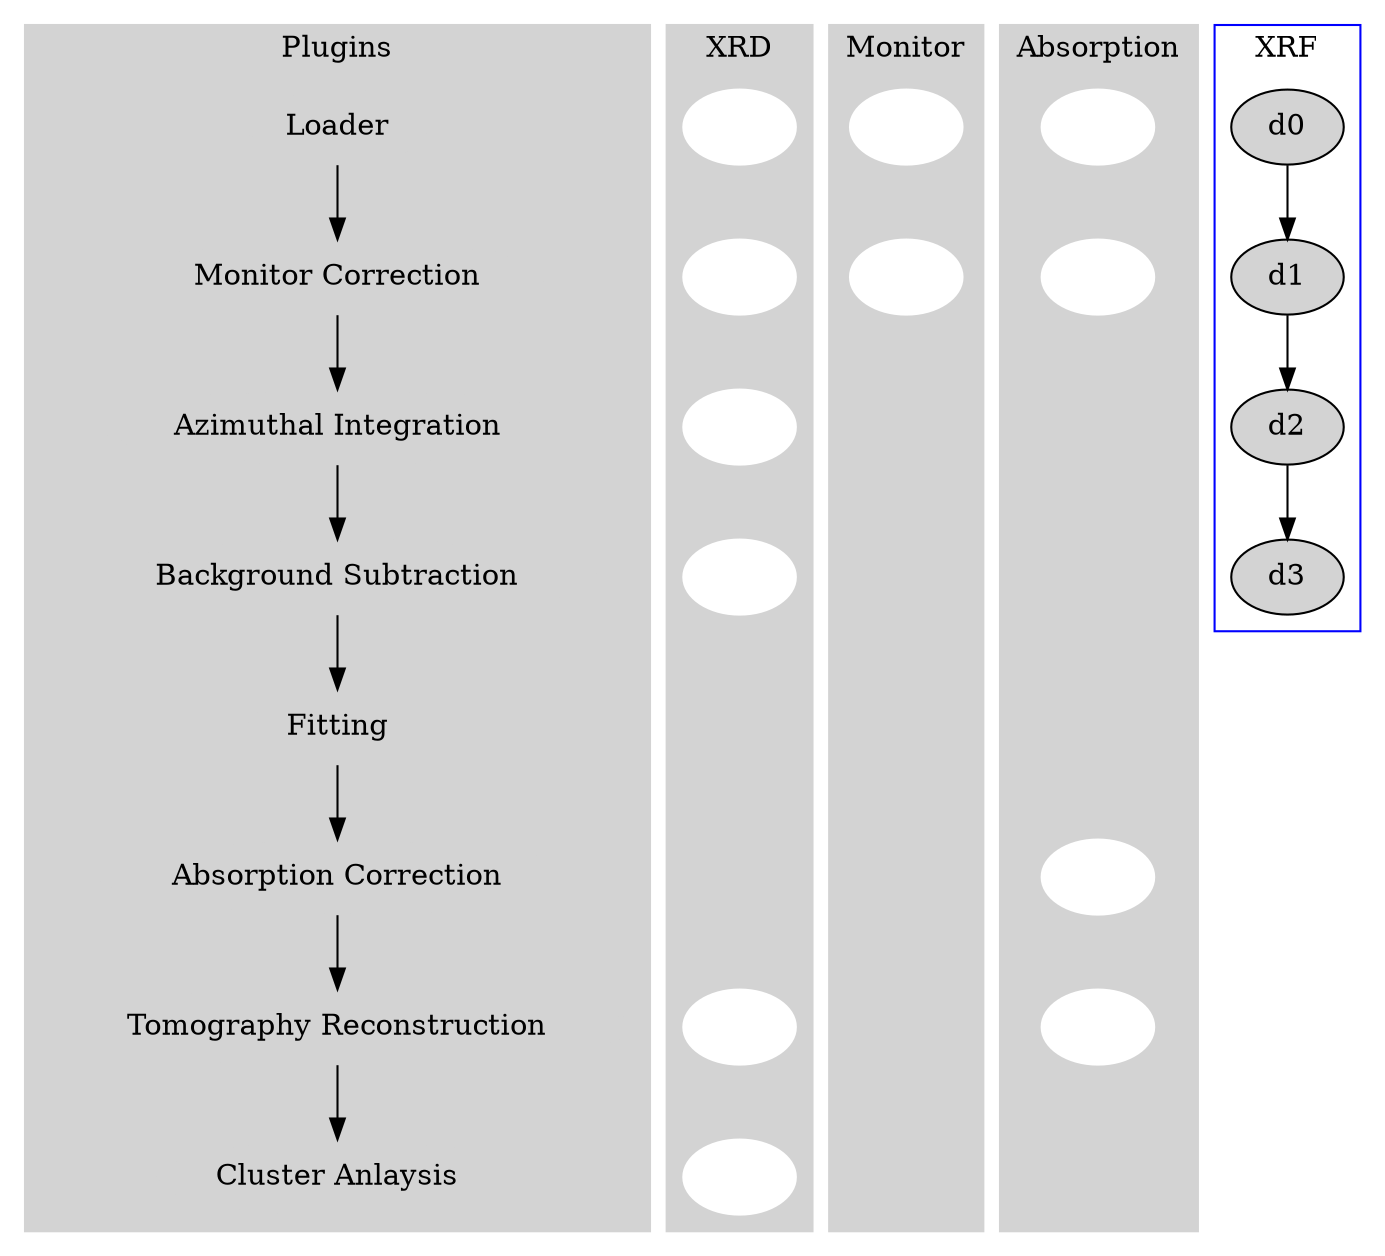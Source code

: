 
digraph G {

	subgraph cluster_start {
		style=filled;
		color=lightgrey;
		node [color=lightgrey];
                z0 -> z1 -> z2 -> z3 -> z4 -> z5 -> z6 -> z7         
		label = "Plugins";
	}

	subgraph cluster_0 {
		style=filled;
		color=lightgrey;
		node [style=filled, color=white, label=""];
                a0 -> a1 -> a2 -> a3 -> a4 -> a5 -> a6 -> a7 [style=invis];
                a4 [style=invis];
                a5 [style=invis];            
		label = "XRD";
	}

	subgraph cluster_1 {
		style=filled;
		color=lightgrey;
		node [style=filled, color=white, label=""];
                b0 -> b1 -> b2 -> b3 -> b4 -> b5 -> b6 -> b7 [style=invis];
                b2 [style=invis];
                b3 [style=invis];
                b4 [style=invis];
                b5 [style=invis];
                b6 [style=invis];
                b7 [style=invis];
		label = "Monitor";
	}

	subgraph cluster_2 {
		style=filled;
		color=lightgrey;
		node [style=filled, color=white, label=""];
                c0 -> c1 -> c2 -> c3 -> c4 -> c5 -> c6 -> c7 [style=invis];
                c2 [style=invis];
                c3 [style=invis];
                c4 [style=invis];
                c7 [style=invis];
		label = "Absorption";
	}

	subgraph cluster_3 {
		node [style=filled];
		d0 -> d1 -> d2 -> d3;
		label = "XRF";
		color=blue
	}

        z0 [label="Loader"]
        z1 [label="Monitor Correction"]
        z2 [label="Azimuthal Integration"]
        z3 [label="Background Subtraction"]
        z4 [label="Fitting"]
        z5 [label="Absorption Correction"]
        z6 [label="Tomography Reconstruction"]
        z7 [label="Cluster Anlaysis"]    

}
